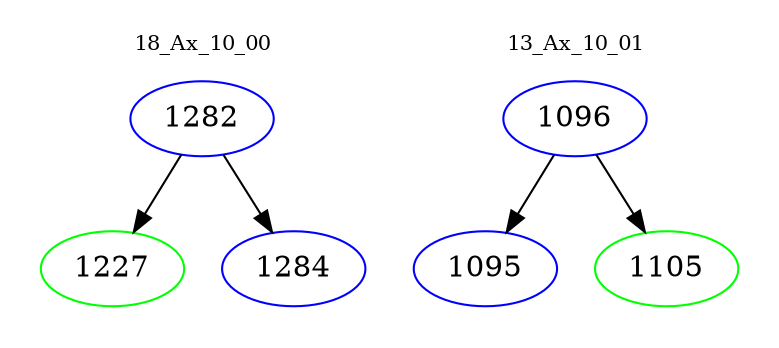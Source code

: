 digraph{
subgraph cluster_0 {
color = white
label = "18_Ax_10_00";
fontsize=10;
T0_1282 [label="1282", color="blue"]
T0_1282 -> T0_1227 [color="black"]
T0_1227 [label="1227", color="green"]
T0_1282 -> T0_1284 [color="black"]
T0_1284 [label="1284", color="blue"]
}
subgraph cluster_1 {
color = white
label = "13_Ax_10_01";
fontsize=10;
T1_1096 [label="1096", color="blue"]
T1_1096 -> T1_1095 [color="black"]
T1_1095 [label="1095", color="blue"]
T1_1096 -> T1_1105 [color="black"]
T1_1105 [label="1105", color="green"]
}
}

